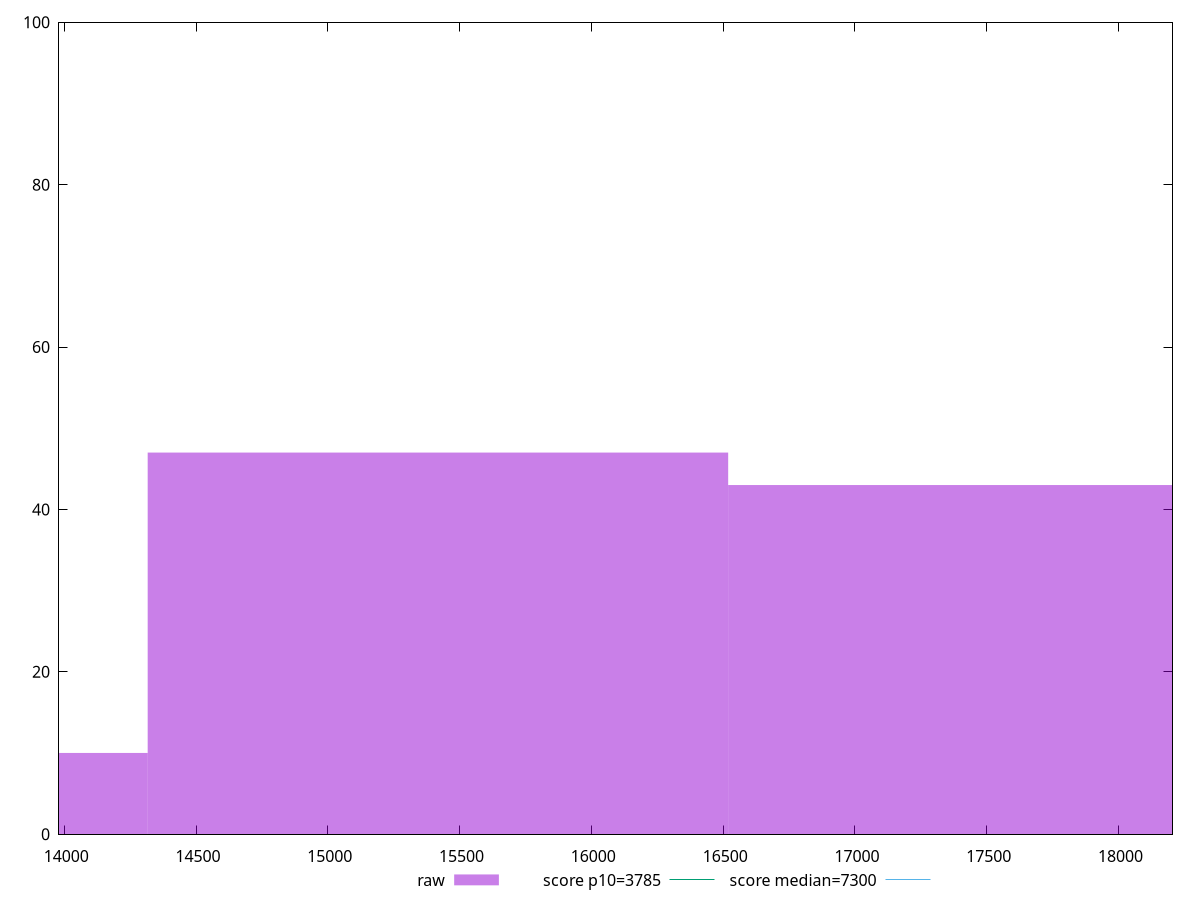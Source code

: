 reset

$raw <<EOF
15417.83872991402 47
13215.290339926303 10
17620.387119901738 43
EOF

set key outside below
set boxwidth 2202.548389987717
set xrange [13980.091999999997:18205.022999999997]
set yrange [0:100]
set trange [0:100]
set style fill transparent solid 0.5 noborder

set parametric
set terminal svg size 640, 490 enhanced background rgb 'white'
set output "reprap/interactive/samples/pages+cached/raw/histogram.svg"

plot $raw title "raw" with boxes, \
     3785,t title "score p10=3785", \
     7300,t title "score median=7300"

reset
